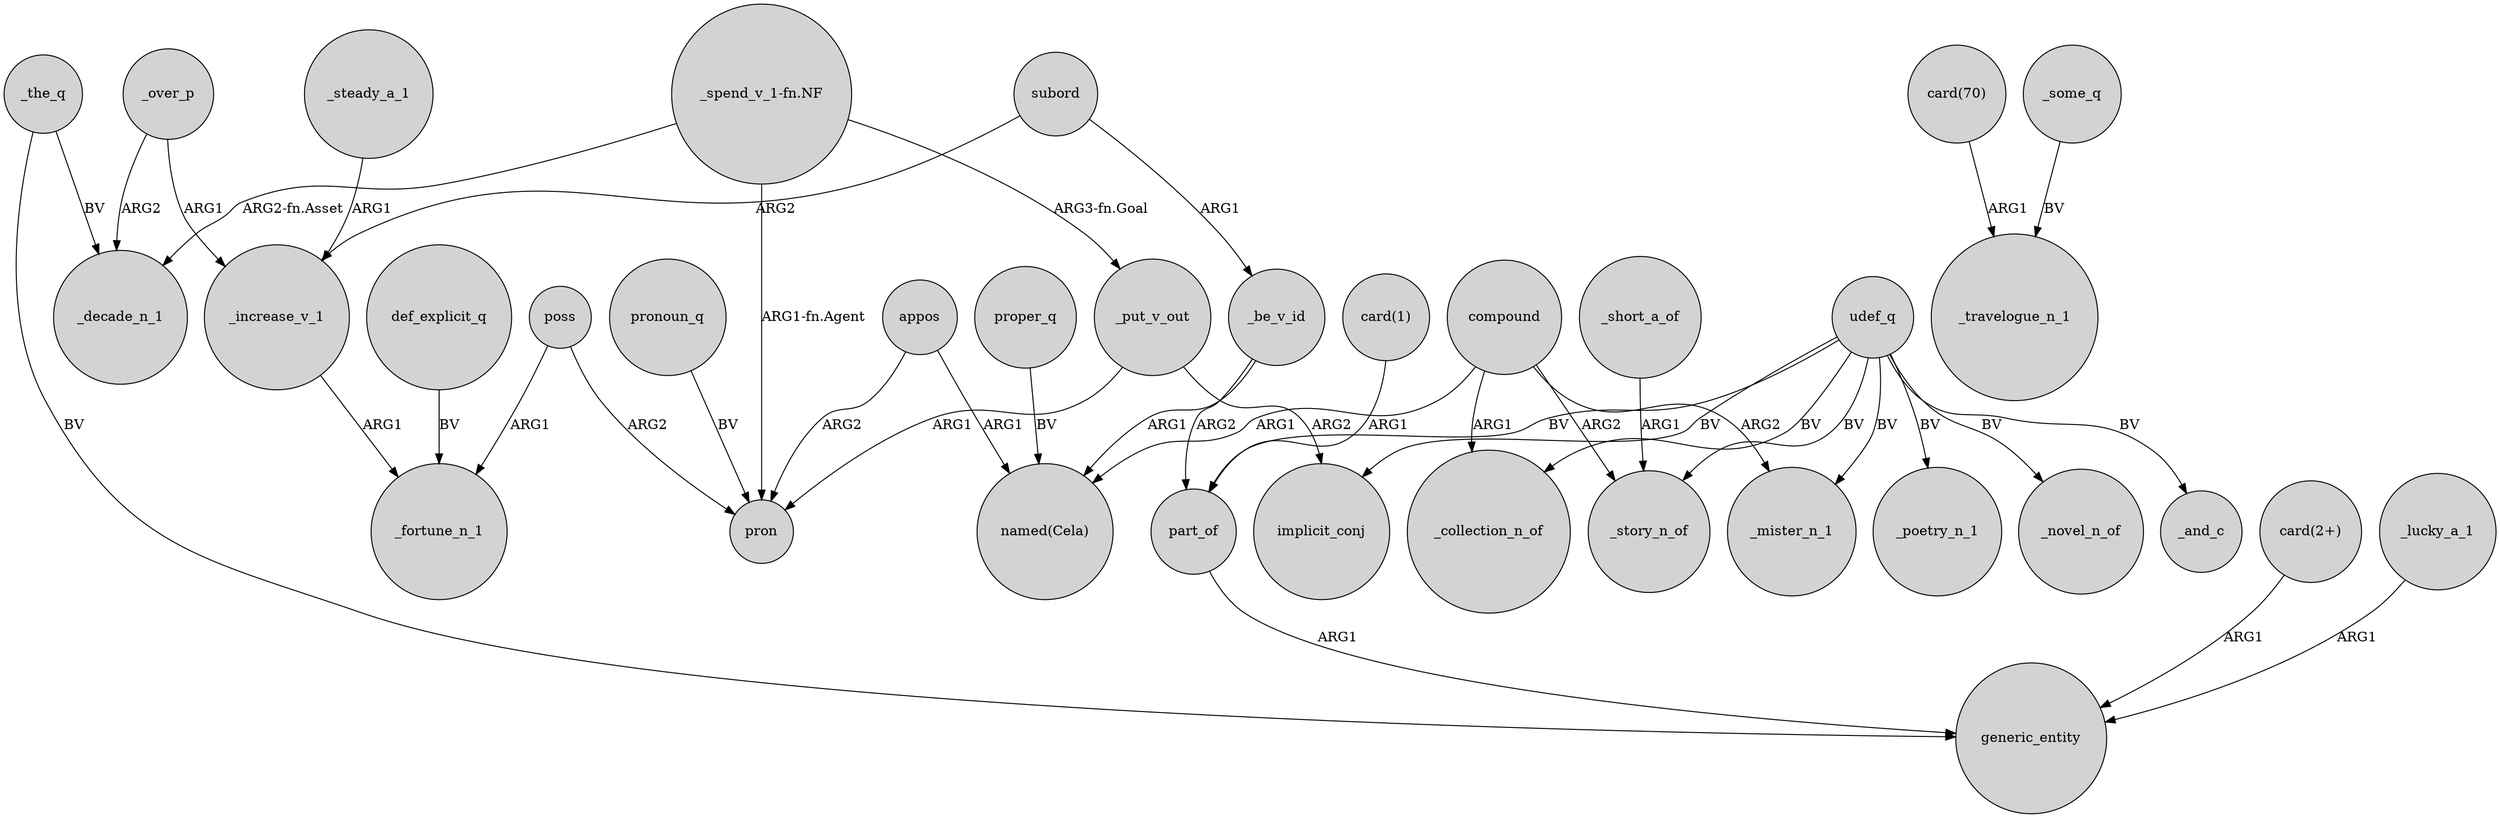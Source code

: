 digraph {
	node [shape=circle style=filled]
	_the_q -> generic_entity [label=BV]
	subord -> _be_v_id [label=ARG1]
	_over_p -> _decade_n_1 [label=ARG2]
	udef_q -> part_of [label=BV]
	appos -> pron [label=ARG2]
	poss -> pron [label=ARG2]
	_short_a_of -> _story_n_of [label=ARG1]
	poss -> _fortune_n_1 [label=ARG1]
	"_spend_v_1-fn.NF" -> _decade_n_1 [label="ARG2-fn.Asset"]
	compound -> "named(Cela)" [label=ARG1]
	appos -> "named(Cela)" [label=ARG1]
	"card(70)" -> _travelogue_n_1 [label=ARG1]
	compound -> _mister_n_1 [label=ARG2]
	udef_q -> _story_n_of [label=BV]
	"_spend_v_1-fn.NF" -> _put_v_out [label="ARG3-fn.Goal"]
	udef_q -> _poetry_n_1 [label=BV]
	def_explicit_q -> _fortune_n_1 [label=BV]
	udef_q -> _mister_n_1 [label=BV]
	_increase_v_1 -> _fortune_n_1 [label=ARG1]
	udef_q -> implicit_conj [label=BV]
	compound -> _story_n_of [label=ARG2]
	_be_v_id -> "named(Cela)" [label=ARG1]
	part_of -> generic_entity [label=ARG1]
	udef_q -> _collection_n_of [label=BV]
	pronoun_q -> pron [label=BV]
	udef_q -> _novel_n_of [label=BV]
	_some_q -> _travelogue_n_1 [label=BV]
	proper_q -> "named(Cela)" [label=BV]
	subord -> _increase_v_1 [label=ARG2]
	"card(2+)" -> generic_entity [label=ARG1]
	_put_v_out -> implicit_conj [label=ARG2]
	"card(1)" -> part_of [label=ARG1]
	_the_q -> _decade_n_1 [label=BV]
	_put_v_out -> pron [label=ARG1]
	_over_p -> _increase_v_1 [label=ARG1]
	_steady_a_1 -> _increase_v_1 [label=ARG1]
	compound -> _collection_n_of [label=ARG1]
	_be_v_id -> part_of [label=ARG2]
	udef_q -> _and_c [label=BV]
	"_spend_v_1-fn.NF" -> pron [label="ARG1-fn.Agent"]
	_lucky_a_1 -> generic_entity [label=ARG1]
}

